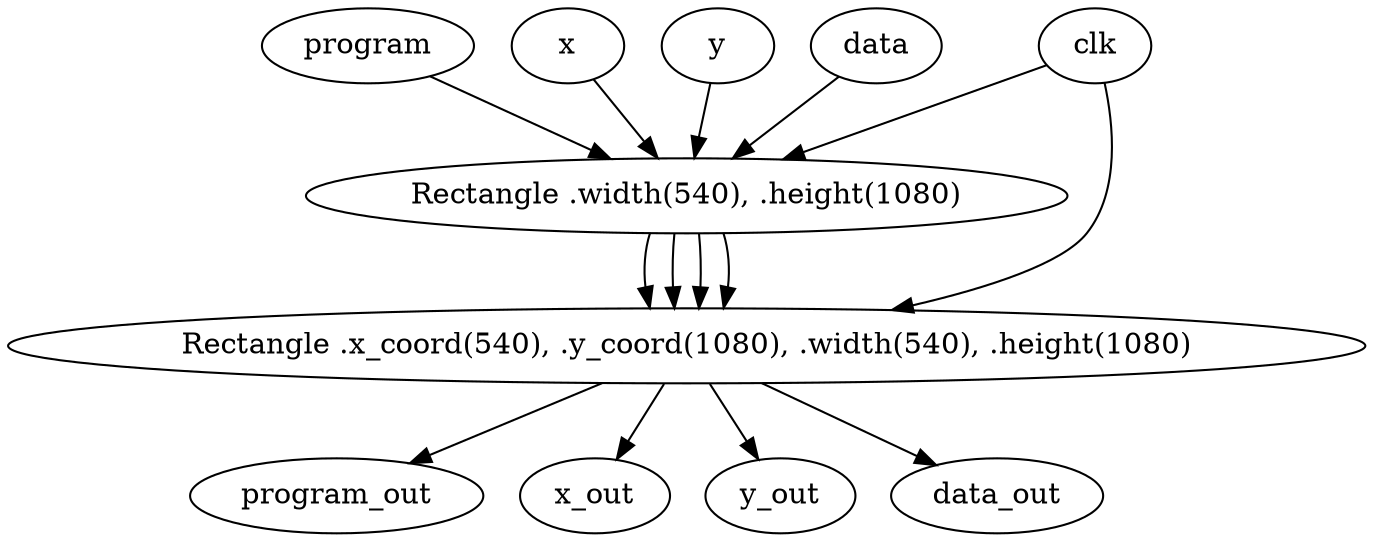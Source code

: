  digraph Circuit {
      Shape0 [label="Rectangle .width(540), .height(1080)"];
      Shape1 [label="Rectangle .x_coord(540), .y_coord(1080), .width(540), .height(1080)"];
 
      clk -> Shape0:clk;
      clk -> Shape1:clk;

      program -> Shape0:program_in;
      x -> Shape0:x;
      y -> Shape0:y;
      data -> Shape0:data_in;

      Shape1:program_out -> program_out;
      Shape1:x_out -> x_out;
      Shape1:y_out -> y_out;
      Shape1:data_out -> data_out;
 
      Shape0:program_out -> Shape1:program_in;
      Shape0:x_out -> Shape1:x
      Shape0:y_out -> Shape1:y
      Shape0:data_out -> Shape1:data_in
 
}
